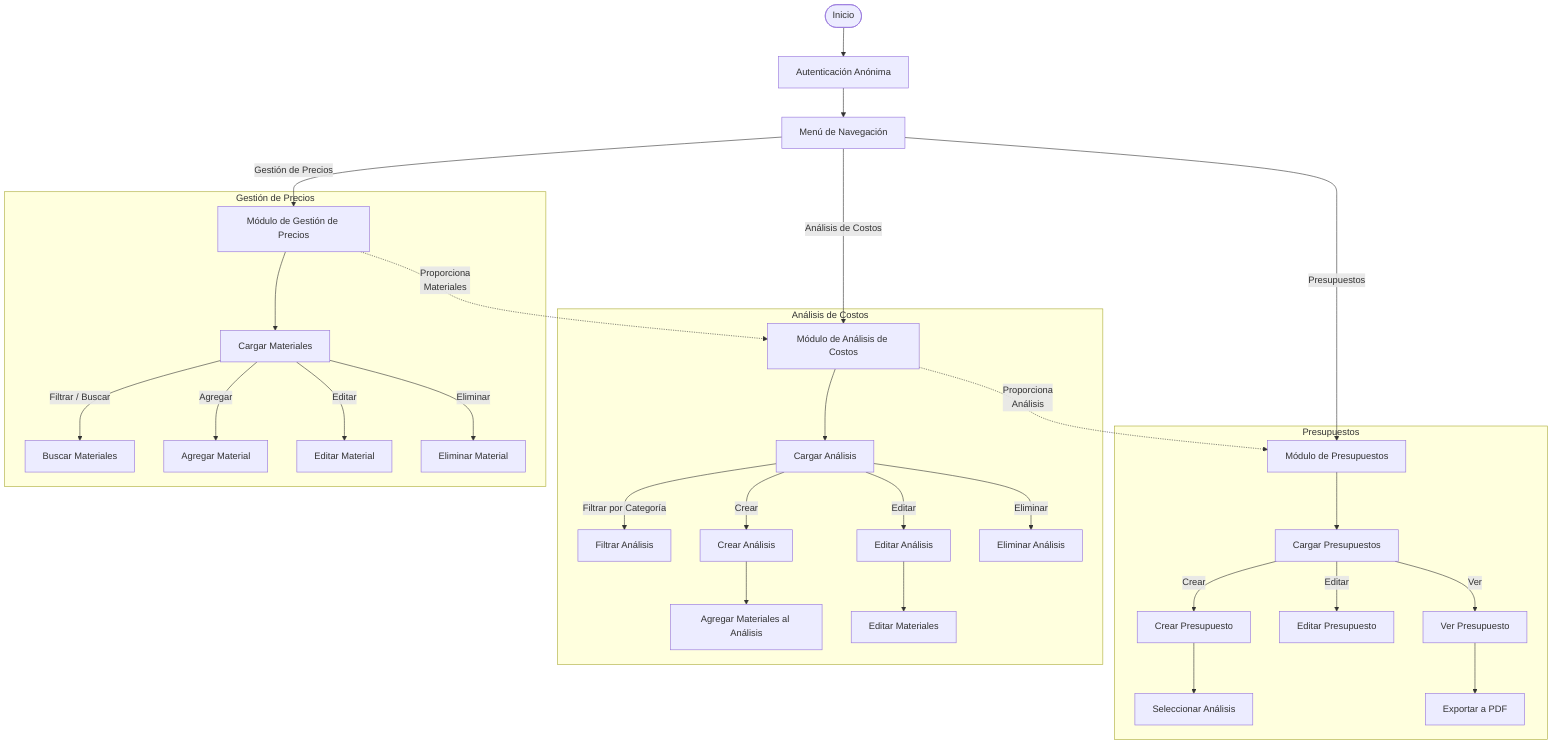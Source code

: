 flowchart TB
    Start([Inicio]) --> Auth[Autenticación Anónima]
    Auth --> NavMenu[Menú de Navegación]
    
    NavMenu --> |"Gestión de Precios"| Prices[Módulo de Gestión de Precios]
    NavMenu --> |"Análisis de Costos"| Analysis[Módulo de Análisis de Costos]
    NavMenu --> |"Presupuestos"| Budget[Módulo de Presupuestos]
    
    subgraph "Gestión de Precios"
        Prices --> Load_Mat[Cargar Materiales]
        Load_Mat --> |"Filtrar / Buscar"| Search_Mat[Buscar Materiales]
        Load_Mat --> |"Agregar"| Add_Mat[Agregar Material]
        Load_Mat --> |"Editar"| Edit_Mat[Editar Material]
        Load_Mat --> |"Eliminar"| Delete_Mat[Eliminar Material]
    end
    
    subgraph "Análisis de Costos"
        Analysis --> Load_Ana[Cargar Análisis]
        Load_Ana --> |"Filtrar por Categoría"| Filter_Ana[Filtrar Análisis]
        Load_Ana --> |"Crear"| Create_Ana[Crear Análisis]
        Create_Ana --> Add_Items[Agregar Materiales al Análisis]
        Load_Ana --> |"Editar"| Edit_Ana[Editar Análisis]
        Edit_Ana --> Edit_Items[Editar Materiales]
        Load_Ana --> |"Eliminar"| Delete_Ana[Eliminar Análisis]
    end
    
    subgraph "Presupuestos"
        Budget --> Load_Bud[Cargar Presupuestos]
        Load_Bud --> |"Crear"| Create_Bud[Crear Presupuesto]
        Create_Bud --> Select_Ana[Seleccionar Análisis]
        Load_Bud --> |"Editar"| Edit_Bud[Editar Presupuesto]
        Load_Bud --> |"Ver"| View_Bud[Ver Presupuesto]
        View_Bud --> Export_PDF[Exportar a PDF]
    end
    
    Prices -.-> |"Proporciona\nMateriales"| Analysis
    Analysis -.-> |"Proporciona\nAnálisis"| Budget